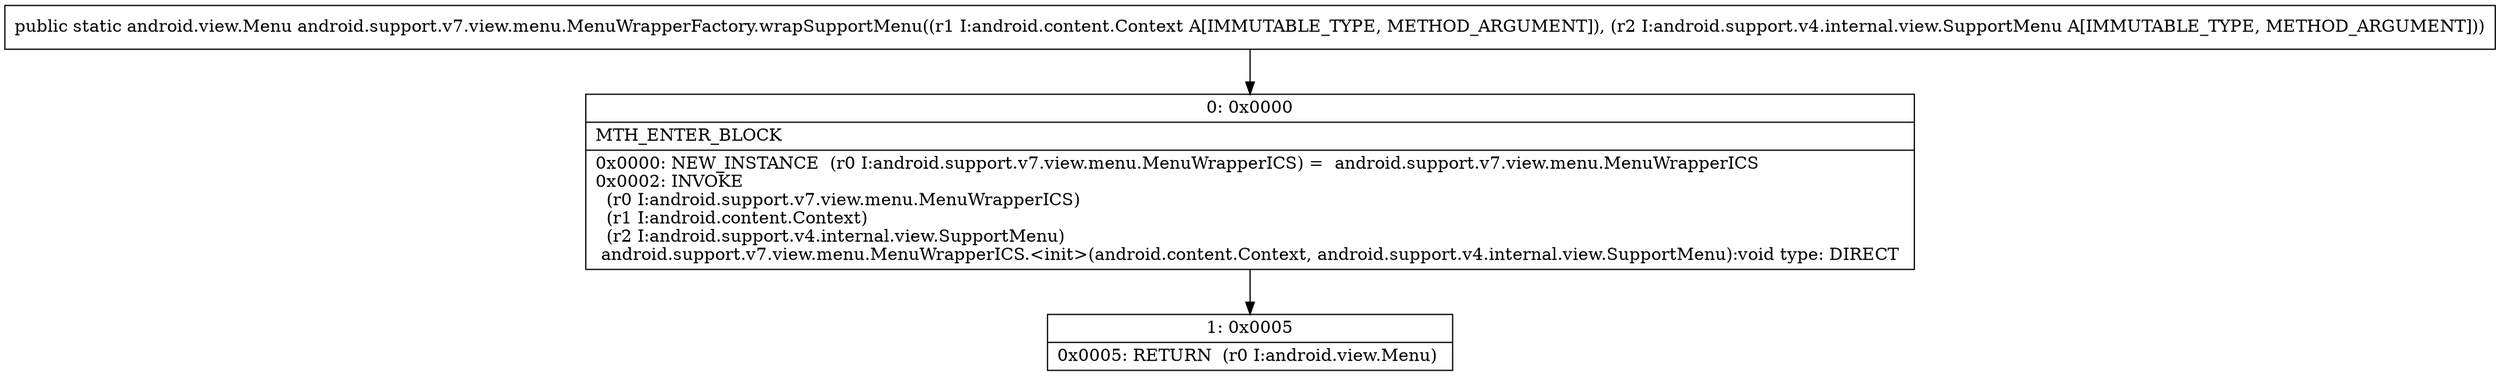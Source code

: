 digraph "CFG forandroid.support.v7.view.menu.MenuWrapperFactory.wrapSupportMenu(Landroid\/content\/Context;Landroid\/support\/v4\/internal\/view\/SupportMenu;)Landroid\/view\/Menu;" {
Node_0 [shape=record,label="{0\:\ 0x0000|MTH_ENTER_BLOCK\l|0x0000: NEW_INSTANCE  (r0 I:android.support.v7.view.menu.MenuWrapperICS) =  android.support.v7.view.menu.MenuWrapperICS \l0x0002: INVOKE  \l  (r0 I:android.support.v7.view.menu.MenuWrapperICS)\l  (r1 I:android.content.Context)\l  (r2 I:android.support.v4.internal.view.SupportMenu)\l android.support.v7.view.menu.MenuWrapperICS.\<init\>(android.content.Context, android.support.v4.internal.view.SupportMenu):void type: DIRECT \l}"];
Node_1 [shape=record,label="{1\:\ 0x0005|0x0005: RETURN  (r0 I:android.view.Menu) \l}"];
MethodNode[shape=record,label="{public static android.view.Menu android.support.v7.view.menu.MenuWrapperFactory.wrapSupportMenu((r1 I:android.content.Context A[IMMUTABLE_TYPE, METHOD_ARGUMENT]), (r2 I:android.support.v4.internal.view.SupportMenu A[IMMUTABLE_TYPE, METHOD_ARGUMENT])) }"];
MethodNode -> Node_0;
Node_0 -> Node_1;
}

